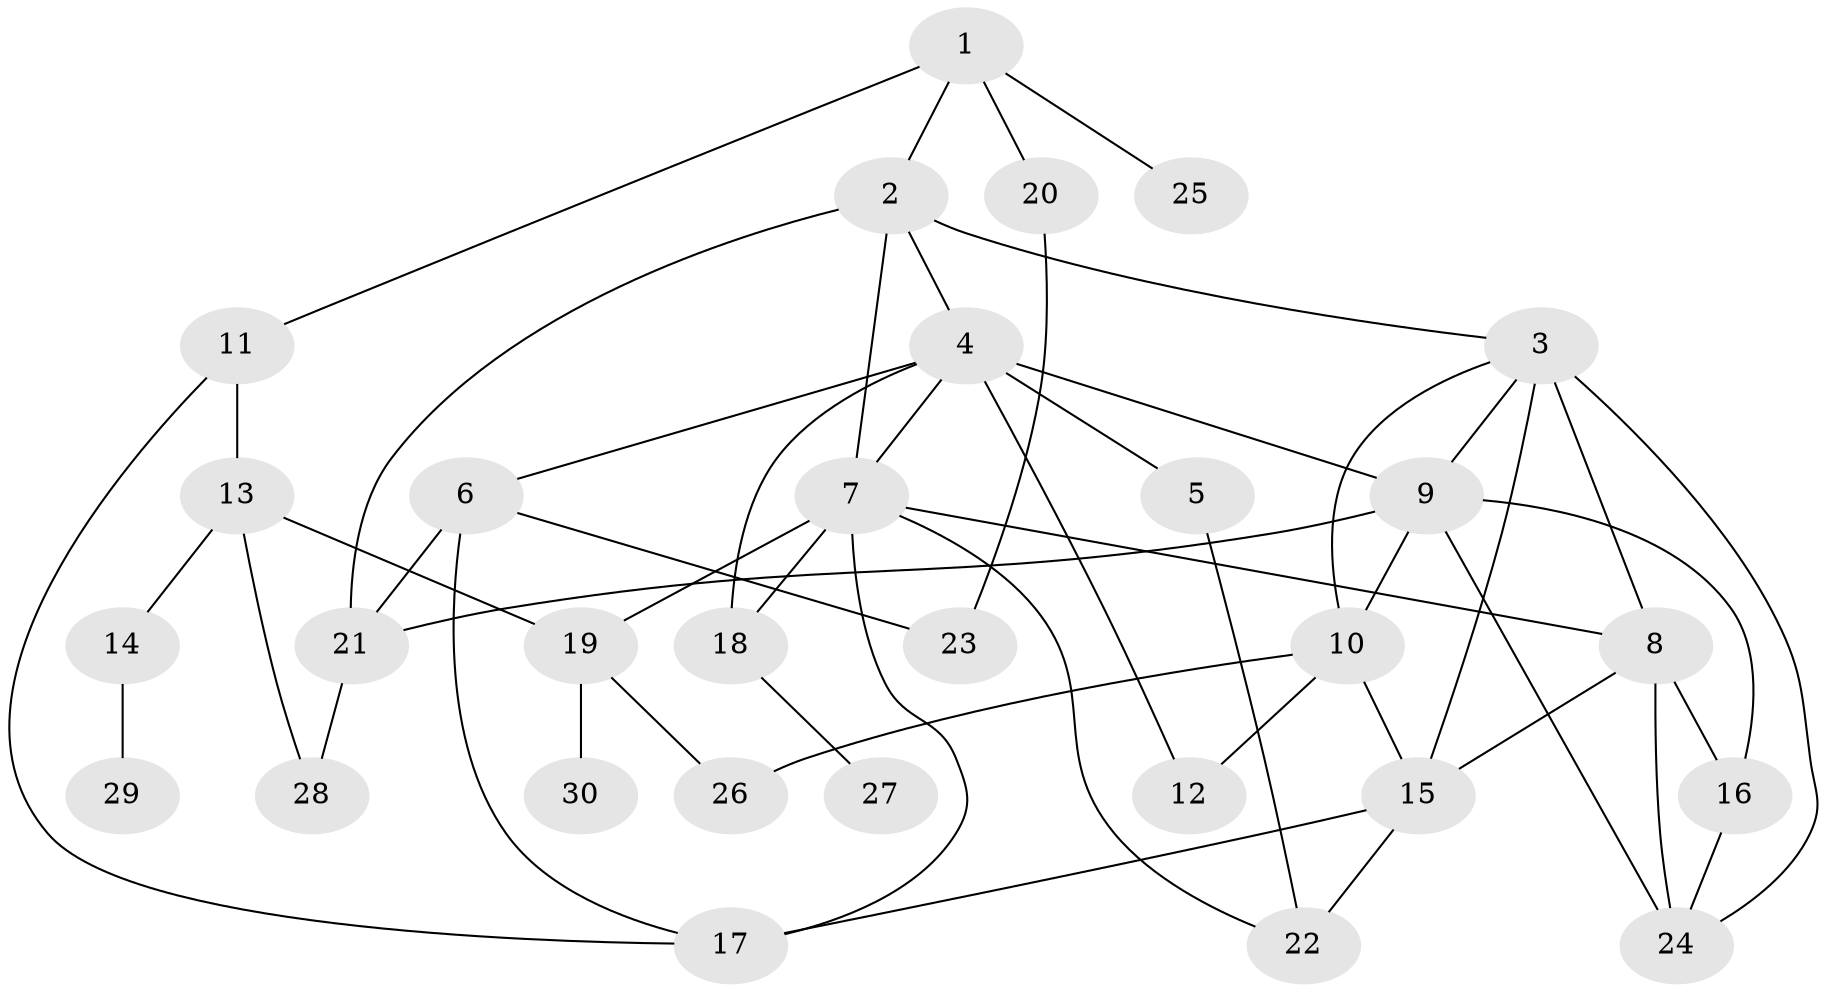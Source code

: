 // original degree distribution, {5: 0.05, 3: 0.3, 7: 0.016666666666666666, 4: 0.13333333333333333, 6: 0.03333333333333333, 2: 0.3, 1: 0.16666666666666666}
// Generated by graph-tools (version 1.1) at 2025/34/03/09/25 02:34:33]
// undirected, 30 vertices, 52 edges
graph export_dot {
graph [start="1"]
  node [color=gray90,style=filled];
  1;
  2;
  3;
  4;
  5;
  6;
  7;
  8;
  9;
  10;
  11;
  12;
  13;
  14;
  15;
  16;
  17;
  18;
  19;
  20;
  21;
  22;
  23;
  24;
  25;
  26;
  27;
  28;
  29;
  30;
  1 -- 2 [weight=1.0];
  1 -- 11 [weight=1.0];
  1 -- 20 [weight=1.0];
  1 -- 25 [weight=1.0];
  2 -- 3 [weight=1.0];
  2 -- 4 [weight=1.0];
  2 -- 7 [weight=1.0];
  2 -- 21 [weight=1.0];
  3 -- 8 [weight=1.0];
  3 -- 9 [weight=1.0];
  3 -- 10 [weight=1.0];
  3 -- 15 [weight=2.0];
  3 -- 24 [weight=1.0];
  4 -- 5 [weight=1.0];
  4 -- 6 [weight=1.0];
  4 -- 7 [weight=1.0];
  4 -- 9 [weight=1.0];
  4 -- 12 [weight=1.0];
  4 -- 18 [weight=1.0];
  5 -- 22 [weight=1.0];
  6 -- 17 [weight=2.0];
  6 -- 21 [weight=1.0];
  6 -- 23 [weight=1.0];
  7 -- 8 [weight=1.0];
  7 -- 17 [weight=1.0];
  7 -- 18 [weight=1.0];
  7 -- 19 [weight=1.0];
  7 -- 22 [weight=1.0];
  8 -- 15 [weight=1.0];
  8 -- 16 [weight=1.0];
  8 -- 24 [weight=1.0];
  9 -- 10 [weight=1.0];
  9 -- 16 [weight=1.0];
  9 -- 21 [weight=1.0];
  9 -- 24 [weight=1.0];
  10 -- 12 [weight=1.0];
  10 -- 15 [weight=1.0];
  10 -- 26 [weight=1.0];
  11 -- 13 [weight=1.0];
  11 -- 17 [weight=1.0];
  13 -- 14 [weight=1.0];
  13 -- 19 [weight=1.0];
  13 -- 28 [weight=1.0];
  14 -- 29 [weight=1.0];
  15 -- 17 [weight=2.0];
  15 -- 22 [weight=1.0];
  16 -- 24 [weight=1.0];
  18 -- 27 [weight=1.0];
  19 -- 26 [weight=1.0];
  19 -- 30 [weight=1.0];
  20 -- 23 [weight=1.0];
  21 -- 28 [weight=1.0];
}
